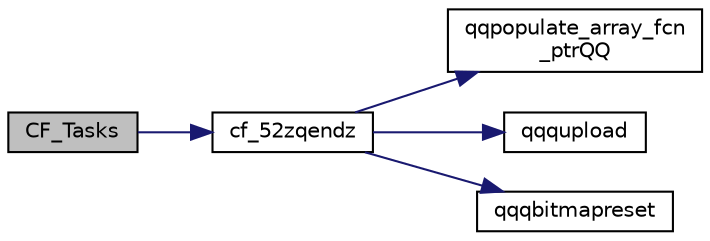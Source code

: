 digraph "CF_Tasks"
{
  edge [fontname="Helvetica",fontsize="10",labelfontname="Helvetica",labelfontsize="10"];
  node [fontname="Helvetica",fontsize="10",shape=record];
  rankdir="LR";
  Node58 [label="CF_Tasks",height=0.2,width=0.4,color="black", fillcolor="grey75", style="filled", fontcolor="black"];
  Node58 -> Node59 [color="midnightblue",fontsize="10",style="solid",fontname="Helvetica"];
  Node59 [label="cf_52zqendz",height=0.2,width=0.4,color="black", fillcolor="white", style="filled",URL="$inszt__cf_8c.html#a25131de37a91b7204406667aae523c9d"];
  Node59 -> Node60 [color="midnightblue",fontsize="10",style="solid",fontname="Helvetica"];
  Node60 [label="qqpopulate_array_fcn\l_ptrQQ",height=0.2,width=0.4,color="black", fillcolor="white", style="filled",URL="$inszt__cf_8c.html#a4ad6fa1bb94fc1c3ac2dc30925106081"];
  Node59 -> Node61 [color="midnightblue",fontsize="10",style="solid",fontname="Helvetica"];
  Node61 [label="qqqupload",height=0.2,width=0.4,color="black", fillcolor="white", style="filled",URL="$inszt__cf_8c.html#a109761d7f84a96b5606e507bace276b5"];
  Node59 -> Node62 [color="midnightblue",fontsize="10",style="solid",fontname="Helvetica"];
  Node62 [label="qqqbitmapreset",height=0.2,width=0.4,color="black", fillcolor="white", style="filled",URL="$inszt__cf_8c.html#a5688fceaed93ba591e78ee15ccb0187f"];
}
